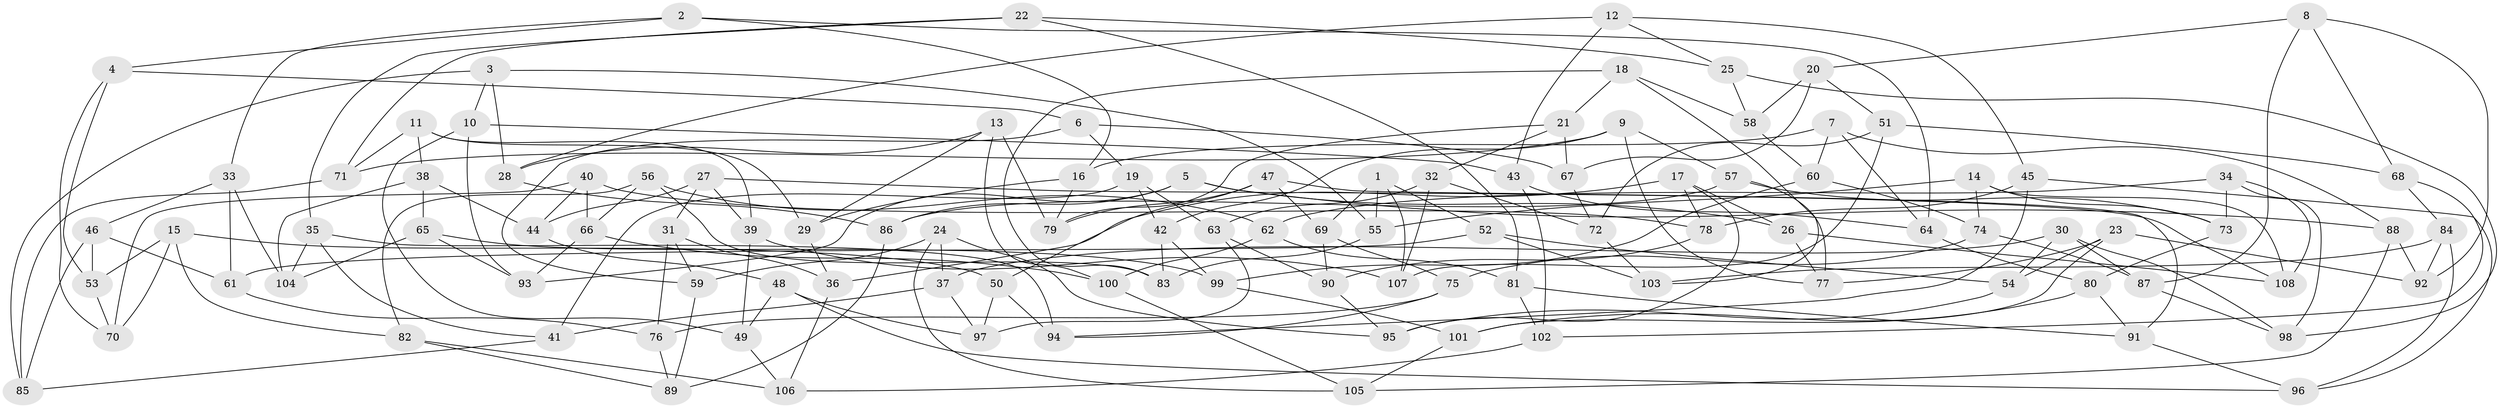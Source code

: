 // coarse degree distribution, {8: 0.08, 4: 0.6666666666666666, 7: 0.06666666666666667, 6: 0.14666666666666667, 3: 0.04}
// Generated by graph-tools (version 1.1) at 2025/20/03/04/25 18:20:57]
// undirected, 108 vertices, 216 edges
graph export_dot {
graph [start="1"]
  node [color=gray90,style=filled];
  1;
  2;
  3;
  4;
  5;
  6;
  7;
  8;
  9;
  10;
  11;
  12;
  13;
  14;
  15;
  16;
  17;
  18;
  19;
  20;
  21;
  22;
  23;
  24;
  25;
  26;
  27;
  28;
  29;
  30;
  31;
  32;
  33;
  34;
  35;
  36;
  37;
  38;
  39;
  40;
  41;
  42;
  43;
  44;
  45;
  46;
  47;
  48;
  49;
  50;
  51;
  52;
  53;
  54;
  55;
  56;
  57;
  58;
  59;
  60;
  61;
  62;
  63;
  64;
  65;
  66;
  67;
  68;
  69;
  70;
  71;
  72;
  73;
  74;
  75;
  76;
  77;
  78;
  79;
  80;
  81;
  82;
  83;
  84;
  85;
  86;
  87;
  88;
  89;
  90;
  91;
  92;
  93;
  94;
  95;
  96;
  97;
  98;
  99;
  100;
  101;
  102;
  103;
  104;
  105;
  106;
  107;
  108;
  1 -- 107;
  1 -- 52;
  1 -- 69;
  1 -- 55;
  2 -- 64;
  2 -- 4;
  2 -- 33;
  2 -- 16;
  3 -- 55;
  3 -- 28;
  3 -- 85;
  3 -- 10;
  4 -- 70;
  4 -- 53;
  4 -- 6;
  5 -- 86;
  5 -- 93;
  5 -- 88;
  5 -- 26;
  6 -- 67;
  6 -- 59;
  6 -- 19;
  7 -- 16;
  7 -- 64;
  7 -- 60;
  7 -- 88;
  8 -- 20;
  8 -- 87;
  8 -- 92;
  8 -- 68;
  9 -- 71;
  9 -- 77;
  9 -- 57;
  9 -- 42;
  10 -- 43;
  10 -- 93;
  10 -- 49;
  11 -- 29;
  11 -- 38;
  11 -- 39;
  11 -- 71;
  12 -- 25;
  12 -- 43;
  12 -- 28;
  12 -- 45;
  13 -- 79;
  13 -- 100;
  13 -- 28;
  13 -- 29;
  14 -- 55;
  14 -- 74;
  14 -- 73;
  14 -- 108;
  15 -- 53;
  15 -- 50;
  15 -- 70;
  15 -- 82;
  16 -- 29;
  16 -- 79;
  17 -- 78;
  17 -- 95;
  17 -- 26;
  17 -- 36;
  18 -- 83;
  18 -- 103;
  18 -- 58;
  18 -- 21;
  19 -- 63;
  19 -- 41;
  19 -- 42;
  20 -- 67;
  20 -- 51;
  20 -- 58;
  21 -- 67;
  21 -- 79;
  21 -- 32;
  22 -- 81;
  22 -- 71;
  22 -- 35;
  22 -- 25;
  23 -- 54;
  23 -- 101;
  23 -- 77;
  23 -- 92;
  24 -- 37;
  24 -- 95;
  24 -- 105;
  24 -- 59;
  25 -- 98;
  25 -- 58;
  26 -- 108;
  26 -- 77;
  27 -- 31;
  27 -- 44;
  27 -- 108;
  27 -- 39;
  28 -- 86;
  29 -- 36;
  30 -- 37;
  30 -- 87;
  30 -- 54;
  30 -- 98;
  31 -- 36;
  31 -- 59;
  31 -- 76;
  32 -- 63;
  32 -- 107;
  32 -- 72;
  33 -- 104;
  33 -- 61;
  33 -- 46;
  34 -- 108;
  34 -- 73;
  34 -- 62;
  34 -- 98;
  35 -- 94;
  35 -- 41;
  35 -- 104;
  36 -- 106;
  37 -- 41;
  37 -- 97;
  38 -- 44;
  38 -- 104;
  38 -- 65;
  39 -- 107;
  39 -- 49;
  40 -- 66;
  40 -- 44;
  40 -- 78;
  40 -- 70;
  41 -- 85;
  42 -- 99;
  42 -- 83;
  43 -- 102;
  43 -- 64;
  44 -- 48;
  45 -- 78;
  45 -- 94;
  45 -- 96;
  46 -- 61;
  46 -- 53;
  46 -- 85;
  47 -- 91;
  47 -- 50;
  47 -- 79;
  47 -- 69;
  48 -- 96;
  48 -- 49;
  48 -- 97;
  49 -- 106;
  50 -- 94;
  50 -- 97;
  51 -- 68;
  51 -- 107;
  51 -- 72;
  52 -- 103;
  52 -- 54;
  52 -- 61;
  53 -- 70;
  54 -- 95;
  55 -- 83;
  56 -- 82;
  56 -- 83;
  56 -- 66;
  56 -- 62;
  57 -- 77;
  57 -- 73;
  57 -- 86;
  58 -- 60;
  59 -- 89;
  60 -- 74;
  60 -- 99;
  61 -- 76;
  62 -- 100;
  62 -- 81;
  63 -- 97;
  63 -- 90;
  64 -- 80;
  65 -- 104;
  65 -- 99;
  65 -- 93;
  66 -- 100;
  66 -- 93;
  67 -- 72;
  68 -- 84;
  68 -- 102;
  69 -- 75;
  69 -- 90;
  71 -- 85;
  72 -- 103;
  73 -- 80;
  74 -- 75;
  74 -- 87;
  75 -- 76;
  75 -- 94;
  76 -- 89;
  78 -- 90;
  80 -- 91;
  80 -- 101;
  81 -- 102;
  81 -- 91;
  82 -- 89;
  82 -- 106;
  84 -- 96;
  84 -- 92;
  84 -- 103;
  86 -- 89;
  87 -- 98;
  88 -- 105;
  88 -- 92;
  90 -- 95;
  91 -- 96;
  99 -- 101;
  100 -- 105;
  101 -- 105;
  102 -- 106;
}
